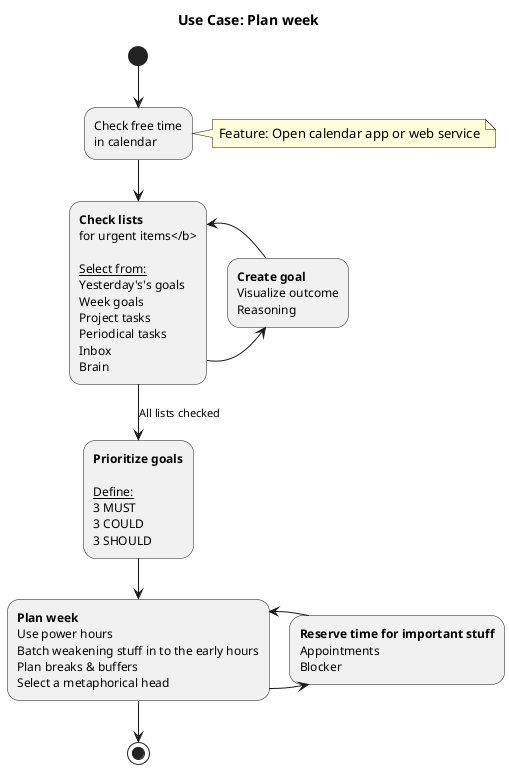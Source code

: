 @startuml
title Use Case: Plan week
(*)  --> "Check free time
 in calendar"
note right: Feature: Open calendar app or web service

-down> "<b>Check lists
 for urgent items</b>

<u>Select from:</u>
  Yesterday's's goals
  Week goals
 Project tasks
 Periodical tasks
 Inbox
 Brain" as identify
-right> "<b>Create goal</b>
Visualize outcome
Reasoning"
-left> identify

-down> [All lists checked] "<b>Prioritize goals</b>

<u>Define:</u>
3 MUST
3 COULD
3 SHOULD"

-down> "<b>Plan week</b>
Use power hours
Batch weakening stuff in to the early hours
Plan breaks & buffers
Select a metaphorical head" as plan
-right> "<b>Reserve time for important stuff</b>
Appointments
Blocker"
-left> plan
 --> (*)

@enduml